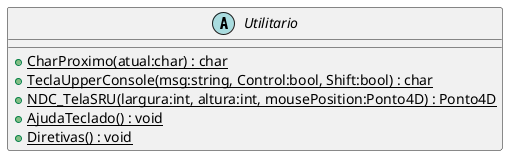@startuml
abstract class Utilitario {
    + {static} CharProximo(atual:char) : char
    + {static} TeclaUpperConsole(msg:string, Control:bool, Shift:bool) : char
    + {static} NDC_TelaSRU(largura:int, altura:int, mousePosition:Ponto4D) : Ponto4D
    + {static} AjudaTeclado() : void
    + {static} Diretivas() : void
}
@enduml

